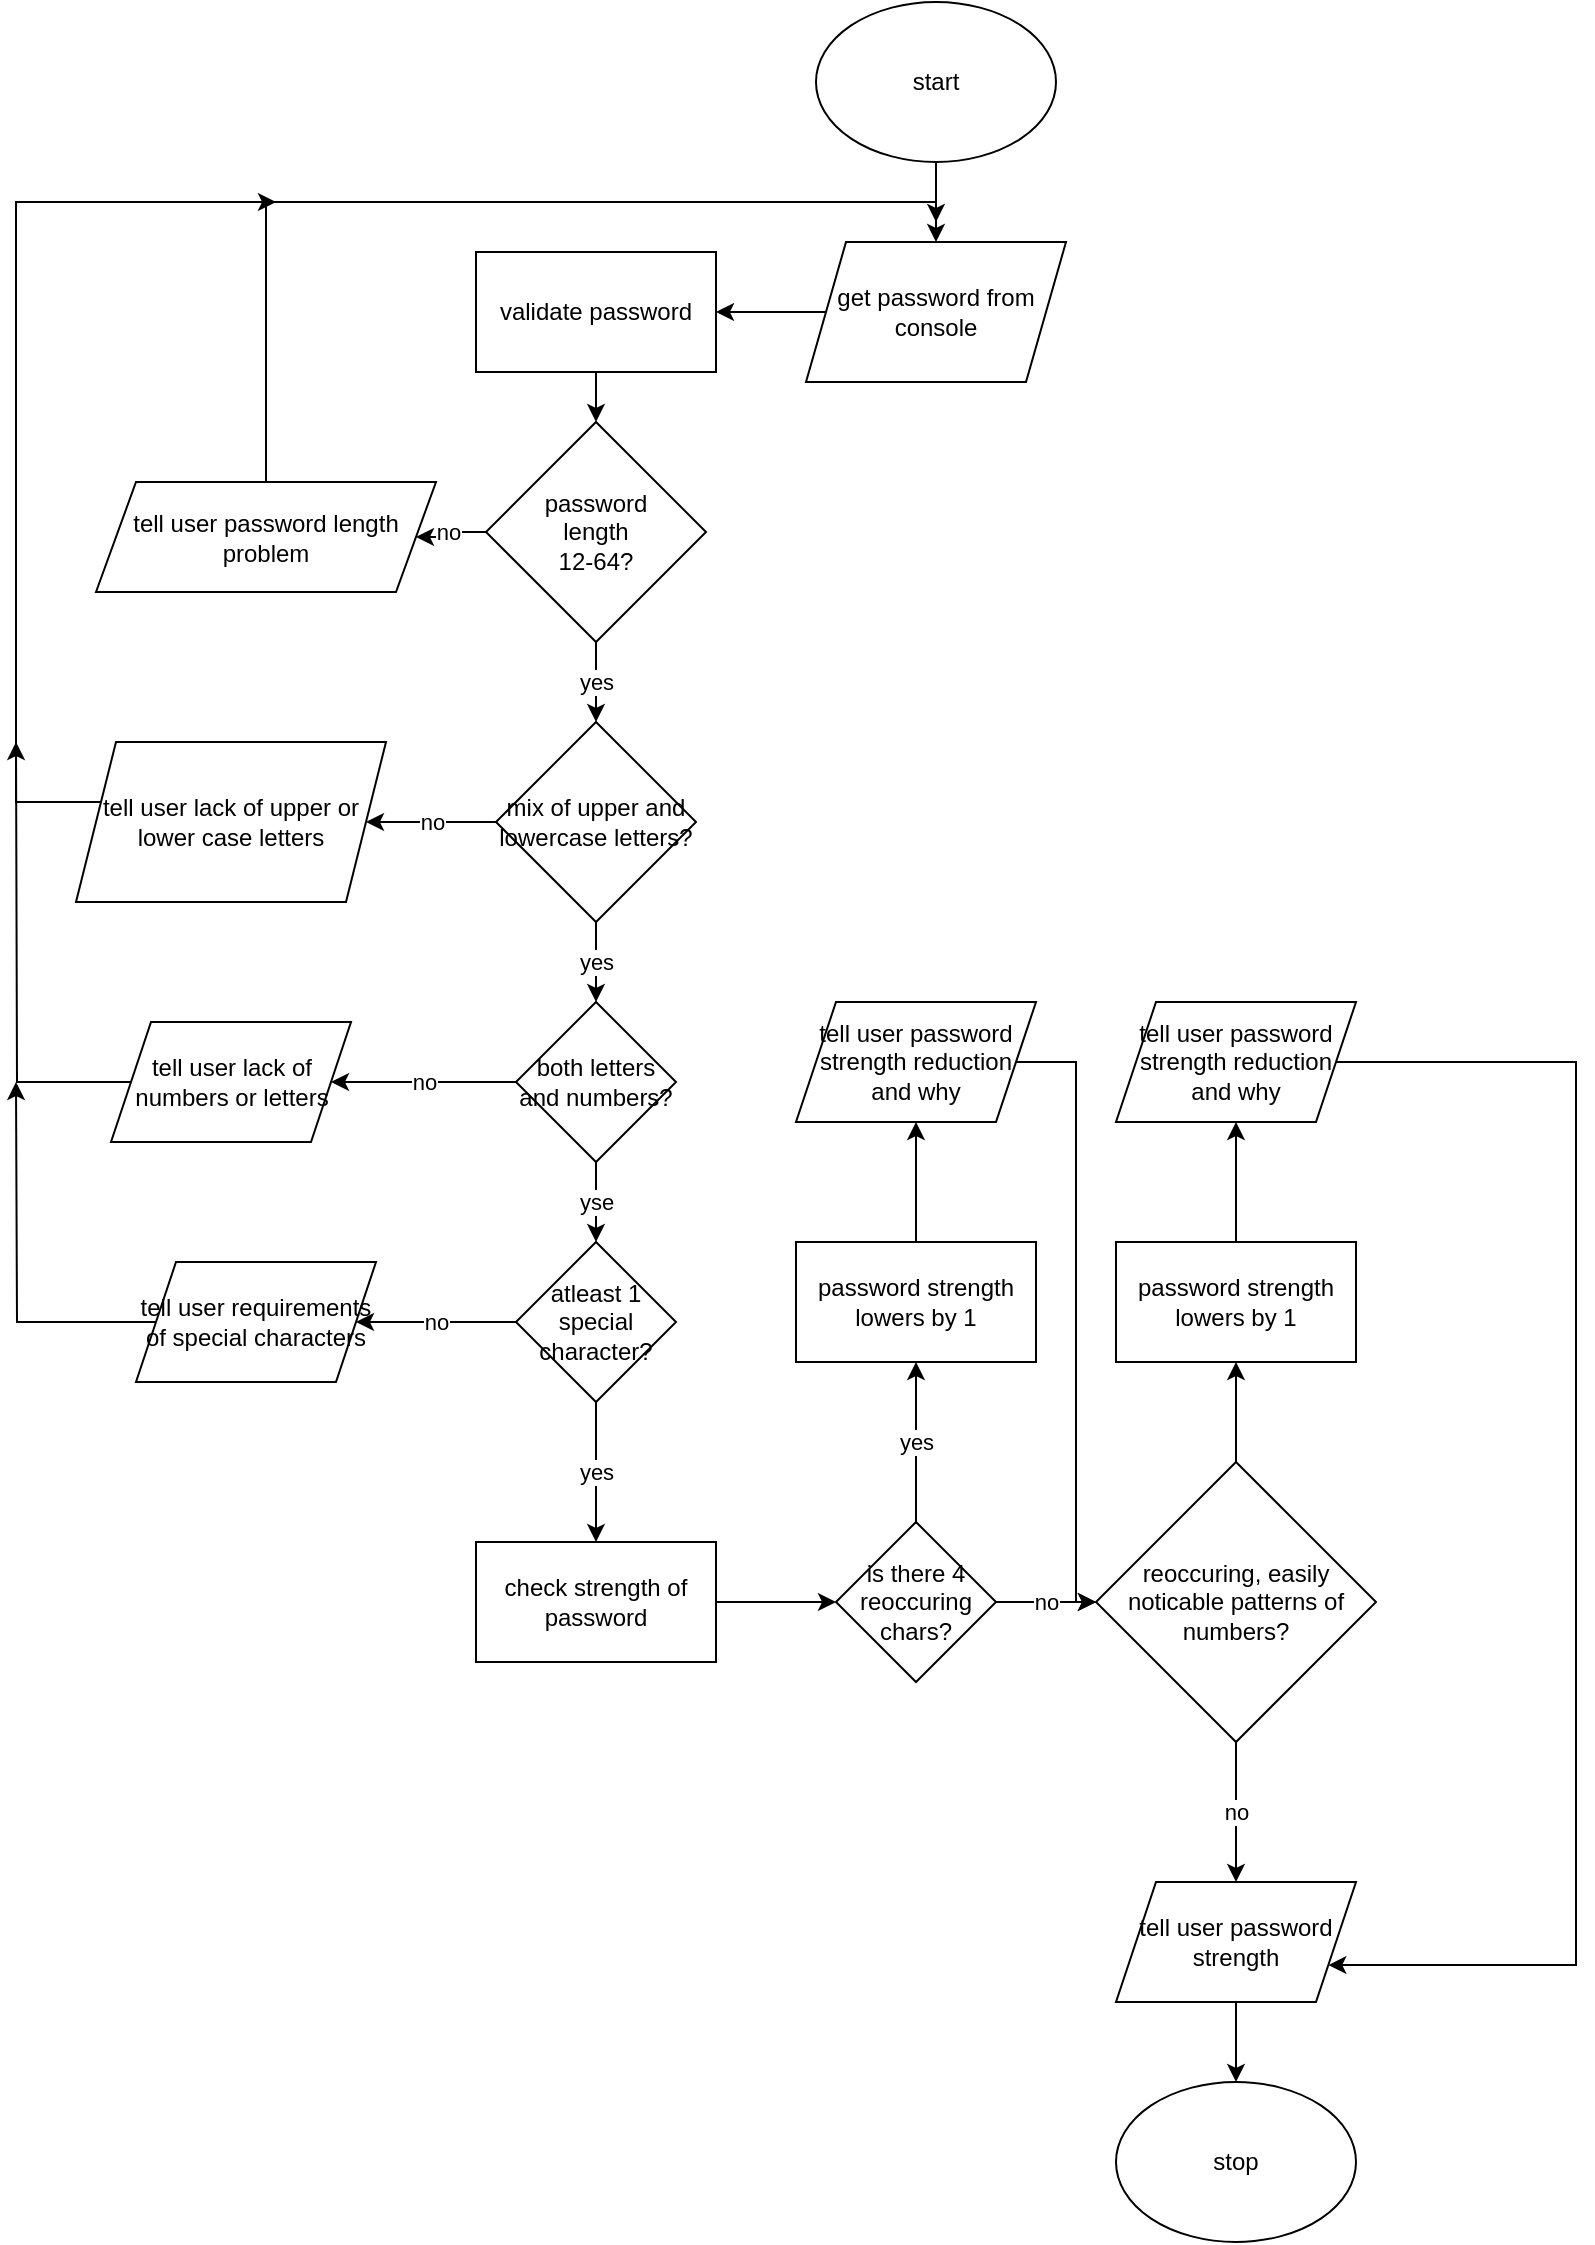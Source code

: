 <mxfile version="20.2.3" type="device"><diagram id="C5RBs43oDa-KdzZeNtuy" name="Page-1"><mxGraphModel dx="2190" dy="581" grid="1" gridSize="10" guides="1" tooltips="1" connect="1" arrows="1" fold="1" page="1" pageScale="1" pageWidth="827" pageHeight="1169" math="0" shadow="0"><root><mxCell id="WIyWlLk6GJQsqaUBKTNV-0"/><mxCell id="WIyWlLk6GJQsqaUBKTNV-1" parent="WIyWlLk6GJQsqaUBKTNV-0"/><mxCell id="ErRchd6yePhGpS-xYEB5-2" style="edgeStyle=orthogonalEdgeStyle;rounded=0;orthogonalLoop=1;jettySize=auto;html=1;" edge="1" parent="WIyWlLk6GJQsqaUBKTNV-1" source="ErRchd6yePhGpS-xYEB5-0" target="ErRchd6yePhGpS-xYEB5-1"><mxGeometry relative="1" as="geometry"/></mxCell><mxCell id="ErRchd6yePhGpS-xYEB5-0" value="start" style="ellipse;whiteSpace=wrap;html=1;" vertex="1" parent="WIyWlLk6GJQsqaUBKTNV-1"><mxGeometry x="320" y="40" width="120" height="80" as="geometry"/></mxCell><mxCell id="ErRchd6yePhGpS-xYEB5-4" style="edgeStyle=orthogonalEdgeStyle;rounded=0;orthogonalLoop=1;jettySize=auto;html=1;" edge="1" parent="WIyWlLk6GJQsqaUBKTNV-1" source="ErRchd6yePhGpS-xYEB5-1" target="ErRchd6yePhGpS-xYEB5-3"><mxGeometry relative="1" as="geometry"/></mxCell><mxCell id="ErRchd6yePhGpS-xYEB5-1" value="get password from console" style="shape=parallelogram;perimeter=parallelogramPerimeter;whiteSpace=wrap;html=1;fixedSize=1;" vertex="1" parent="WIyWlLk6GJQsqaUBKTNV-1"><mxGeometry x="315" y="160" width="130" height="70" as="geometry"/></mxCell><mxCell id="ErRchd6yePhGpS-xYEB5-6" style="edgeStyle=orthogonalEdgeStyle;rounded=0;orthogonalLoop=1;jettySize=auto;html=1;" edge="1" parent="WIyWlLk6GJQsqaUBKTNV-1" source="ErRchd6yePhGpS-xYEB5-3" target="ErRchd6yePhGpS-xYEB5-5"><mxGeometry relative="1" as="geometry"/></mxCell><mxCell id="ErRchd6yePhGpS-xYEB5-3" value="validate password" style="rounded=0;whiteSpace=wrap;html=1;" vertex="1" parent="WIyWlLk6GJQsqaUBKTNV-1"><mxGeometry x="150" y="165" width="120" height="60" as="geometry"/></mxCell><mxCell id="ErRchd6yePhGpS-xYEB5-7" value="no" style="edgeStyle=orthogonalEdgeStyle;rounded=0;orthogonalLoop=1;jettySize=auto;html=1;" edge="1" parent="WIyWlLk6GJQsqaUBKTNV-1" source="ErRchd6yePhGpS-xYEB5-5" target="ErRchd6yePhGpS-xYEB5-9"><mxGeometry relative="1" as="geometry"><mxPoint x="100" y="305" as="targetPoint"/></mxGeometry></mxCell><mxCell id="ErRchd6yePhGpS-xYEB5-11" value="yes" style="edgeStyle=orthogonalEdgeStyle;rounded=0;orthogonalLoop=1;jettySize=auto;html=1;" edge="1" parent="WIyWlLk6GJQsqaUBKTNV-1" source="ErRchd6yePhGpS-xYEB5-5" target="ErRchd6yePhGpS-xYEB5-12"><mxGeometry relative="1" as="geometry"><mxPoint x="210" y="440" as="targetPoint"/></mxGeometry></mxCell><mxCell id="ErRchd6yePhGpS-xYEB5-5" value="password&lt;br&gt;length&lt;br&gt;12-64?" style="rhombus;whiteSpace=wrap;html=1;" vertex="1" parent="WIyWlLk6GJQsqaUBKTNV-1"><mxGeometry x="155" y="250" width="110" height="110" as="geometry"/></mxCell><mxCell id="ErRchd6yePhGpS-xYEB5-10" style="edgeStyle=orthogonalEdgeStyle;rounded=0;orthogonalLoop=1;jettySize=auto;html=1;" edge="1" parent="WIyWlLk6GJQsqaUBKTNV-1" source="ErRchd6yePhGpS-xYEB5-9"><mxGeometry relative="1" as="geometry"><mxPoint x="380" y="150" as="targetPoint"/><Array as="points"><mxPoint x="45" y="140"/><mxPoint x="380" y="140"/></Array></mxGeometry></mxCell><mxCell id="ErRchd6yePhGpS-xYEB5-9" value="tell user password length problem" style="shape=parallelogram;perimeter=parallelogramPerimeter;whiteSpace=wrap;html=1;fixedSize=1;" vertex="1" parent="WIyWlLk6GJQsqaUBKTNV-1"><mxGeometry x="-40" y="280" width="170" height="55" as="geometry"/></mxCell><mxCell id="ErRchd6yePhGpS-xYEB5-13" value="no" style="edgeStyle=orthogonalEdgeStyle;rounded=0;orthogonalLoop=1;jettySize=auto;html=1;" edge="1" parent="WIyWlLk6GJQsqaUBKTNV-1" source="ErRchd6yePhGpS-xYEB5-12" target="ErRchd6yePhGpS-xYEB5-14"><mxGeometry relative="1" as="geometry"><mxPoint x="100" y="450" as="targetPoint"/></mxGeometry></mxCell><mxCell id="ErRchd6yePhGpS-xYEB5-16" value="yes" style="edgeStyle=orthogonalEdgeStyle;rounded=0;orthogonalLoop=1;jettySize=auto;html=1;" edge="1" parent="WIyWlLk6GJQsqaUBKTNV-1" source="ErRchd6yePhGpS-xYEB5-12" target="ErRchd6yePhGpS-xYEB5-17"><mxGeometry relative="1" as="geometry"><mxPoint x="210" y="580" as="targetPoint"/></mxGeometry></mxCell><mxCell id="ErRchd6yePhGpS-xYEB5-12" value="mix of upper and lowercase letters?" style="rhombus;whiteSpace=wrap;html=1;" vertex="1" parent="WIyWlLk6GJQsqaUBKTNV-1"><mxGeometry x="160" y="400" width="100" height="100" as="geometry"/></mxCell><mxCell id="ErRchd6yePhGpS-xYEB5-15" style="edgeStyle=orthogonalEdgeStyle;rounded=0;orthogonalLoop=1;jettySize=auto;html=1;" edge="1" parent="WIyWlLk6GJQsqaUBKTNV-1" source="ErRchd6yePhGpS-xYEB5-14"><mxGeometry relative="1" as="geometry"><mxPoint x="50" y="140" as="targetPoint"/><Array as="points"><mxPoint x="-80" y="440"/><mxPoint x="-80" y="140"/></Array></mxGeometry></mxCell><mxCell id="ErRchd6yePhGpS-xYEB5-14" value="tell user lack of upper or lower case letters" style="shape=parallelogram;perimeter=parallelogramPerimeter;whiteSpace=wrap;html=1;fixedSize=1;" vertex="1" parent="WIyWlLk6GJQsqaUBKTNV-1"><mxGeometry x="-50" y="410" width="155" height="80" as="geometry"/></mxCell><mxCell id="ErRchd6yePhGpS-xYEB5-18" value="no" style="edgeStyle=orthogonalEdgeStyle;rounded=0;orthogonalLoop=1;jettySize=auto;html=1;" edge="1" parent="WIyWlLk6GJQsqaUBKTNV-1" source="ErRchd6yePhGpS-xYEB5-17" target="ErRchd6yePhGpS-xYEB5-19"><mxGeometry relative="1" as="geometry"><mxPoint x="120" y="580" as="targetPoint"/></mxGeometry></mxCell><mxCell id="ErRchd6yePhGpS-xYEB5-21" value="yse" style="edgeStyle=orthogonalEdgeStyle;rounded=0;orthogonalLoop=1;jettySize=auto;html=1;" edge="1" parent="WIyWlLk6GJQsqaUBKTNV-1" source="ErRchd6yePhGpS-xYEB5-17" target="ErRchd6yePhGpS-xYEB5-22"><mxGeometry relative="1" as="geometry"><mxPoint x="210.0" y="700" as="targetPoint"/></mxGeometry></mxCell><mxCell id="ErRchd6yePhGpS-xYEB5-17" value="both letters and numbers?" style="rhombus;whiteSpace=wrap;html=1;" vertex="1" parent="WIyWlLk6GJQsqaUBKTNV-1"><mxGeometry x="170" y="540" width="80" height="80" as="geometry"/></mxCell><mxCell id="ErRchd6yePhGpS-xYEB5-20" style="edgeStyle=orthogonalEdgeStyle;rounded=0;orthogonalLoop=1;jettySize=auto;html=1;" edge="1" parent="WIyWlLk6GJQsqaUBKTNV-1" source="ErRchd6yePhGpS-xYEB5-19"><mxGeometry relative="1" as="geometry"><mxPoint x="-80" y="410" as="targetPoint"/></mxGeometry></mxCell><mxCell id="ErRchd6yePhGpS-xYEB5-19" value="tell user lack of numbers or letters" style="shape=parallelogram;perimeter=parallelogramPerimeter;whiteSpace=wrap;html=1;fixedSize=1;" vertex="1" parent="WIyWlLk6GJQsqaUBKTNV-1"><mxGeometry x="-32.5" y="550" width="120" height="60" as="geometry"/></mxCell><mxCell id="ErRchd6yePhGpS-xYEB5-23" value="no" style="edgeStyle=orthogonalEdgeStyle;rounded=0;orthogonalLoop=1;jettySize=auto;html=1;" edge="1" parent="WIyWlLk6GJQsqaUBKTNV-1" source="ErRchd6yePhGpS-xYEB5-22" target="ErRchd6yePhGpS-xYEB5-24"><mxGeometry relative="1" as="geometry"><mxPoint x="40" y="700" as="targetPoint"/></mxGeometry></mxCell><mxCell id="ErRchd6yePhGpS-xYEB5-26" value="yes" style="edgeStyle=orthogonalEdgeStyle;rounded=0;orthogonalLoop=1;jettySize=auto;html=1;" edge="1" parent="WIyWlLk6GJQsqaUBKTNV-1" source="ErRchd6yePhGpS-xYEB5-22" target="ErRchd6yePhGpS-xYEB5-29"><mxGeometry relative="1" as="geometry"><mxPoint x="210.0" y="800" as="targetPoint"/></mxGeometry></mxCell><mxCell id="ErRchd6yePhGpS-xYEB5-22" value="atleast 1 special character?&lt;br&gt;" style="rhombus;whiteSpace=wrap;html=1;" vertex="1" parent="WIyWlLk6GJQsqaUBKTNV-1"><mxGeometry x="170.0" y="660" width="80" height="80" as="geometry"/></mxCell><mxCell id="ErRchd6yePhGpS-xYEB5-25" style="edgeStyle=orthogonalEdgeStyle;rounded=0;orthogonalLoop=1;jettySize=auto;html=1;" edge="1" parent="WIyWlLk6GJQsqaUBKTNV-1" source="ErRchd6yePhGpS-xYEB5-24"><mxGeometry relative="1" as="geometry"><mxPoint x="-80" y="580" as="targetPoint"/></mxGeometry></mxCell><mxCell id="ErRchd6yePhGpS-xYEB5-24" value="tell user requirements of special characters" style="shape=parallelogram;perimeter=parallelogramPerimeter;whiteSpace=wrap;html=1;fixedSize=1;" vertex="1" parent="WIyWlLk6GJQsqaUBKTNV-1"><mxGeometry x="-20" y="670" width="120" height="60" as="geometry"/></mxCell><mxCell id="ErRchd6yePhGpS-xYEB5-33" style="edgeStyle=orthogonalEdgeStyle;rounded=0;orthogonalLoop=1;jettySize=auto;html=1;" edge="1" parent="WIyWlLk6GJQsqaUBKTNV-1" source="ErRchd6yePhGpS-xYEB5-29" target="ErRchd6yePhGpS-xYEB5-34"><mxGeometry relative="1" as="geometry"><mxPoint x="370" y="840" as="targetPoint"/></mxGeometry></mxCell><mxCell id="ErRchd6yePhGpS-xYEB5-29" value="check strength of password" style="rounded=0;whiteSpace=wrap;html=1;" vertex="1" parent="WIyWlLk6GJQsqaUBKTNV-1"><mxGeometry x="150" y="810" width="120" height="60" as="geometry"/></mxCell><mxCell id="ErRchd6yePhGpS-xYEB5-35" value="yes" style="edgeStyle=orthogonalEdgeStyle;rounded=0;orthogonalLoop=1;jettySize=auto;html=1;" edge="1" parent="WIyWlLk6GJQsqaUBKTNV-1" source="ErRchd6yePhGpS-xYEB5-34" target="ErRchd6yePhGpS-xYEB5-37"><mxGeometry relative="1" as="geometry"><mxPoint x="370" y="730" as="targetPoint"/></mxGeometry></mxCell><mxCell id="ErRchd6yePhGpS-xYEB5-41" value="no" style="edgeStyle=orthogonalEdgeStyle;rounded=0;orthogonalLoop=1;jettySize=auto;html=1;" edge="1" parent="WIyWlLk6GJQsqaUBKTNV-1" source="ErRchd6yePhGpS-xYEB5-34" target="ErRchd6yePhGpS-xYEB5-42"><mxGeometry relative="1" as="geometry"><mxPoint x="560" y="840" as="targetPoint"/></mxGeometry></mxCell><mxCell id="ErRchd6yePhGpS-xYEB5-34" value="is there 4 reoccuring chars?" style="rhombus;whiteSpace=wrap;html=1;" vertex="1" parent="WIyWlLk6GJQsqaUBKTNV-1"><mxGeometry x="330" y="800" width="80" height="80" as="geometry"/></mxCell><mxCell id="ErRchd6yePhGpS-xYEB5-38" style="edgeStyle=orthogonalEdgeStyle;rounded=0;orthogonalLoop=1;jettySize=auto;html=1;" edge="1" parent="WIyWlLk6GJQsqaUBKTNV-1" source="ErRchd6yePhGpS-xYEB5-37" target="ErRchd6yePhGpS-xYEB5-39"><mxGeometry relative="1" as="geometry"><mxPoint x="370" y="570" as="targetPoint"/></mxGeometry></mxCell><mxCell id="ErRchd6yePhGpS-xYEB5-37" value="password strength lowers by 1" style="rounded=0;whiteSpace=wrap;html=1;" vertex="1" parent="WIyWlLk6GJQsqaUBKTNV-1"><mxGeometry x="310" y="660" width="120" height="60" as="geometry"/></mxCell><mxCell id="ErRchd6yePhGpS-xYEB5-58" style="edgeStyle=orthogonalEdgeStyle;rounded=0;orthogonalLoop=1;jettySize=auto;html=1;entryX=0;entryY=0.5;entryDx=0;entryDy=0;" edge="1" parent="WIyWlLk6GJQsqaUBKTNV-1" source="ErRchd6yePhGpS-xYEB5-39" target="ErRchd6yePhGpS-xYEB5-42"><mxGeometry relative="1" as="geometry"><mxPoint x="450" y="850" as="targetPoint"/><Array as="points"><mxPoint x="450" y="570"/><mxPoint x="450" y="840"/></Array></mxGeometry></mxCell><mxCell id="ErRchd6yePhGpS-xYEB5-39" value="tell user password strength reduction and why" style="shape=parallelogram;perimeter=parallelogramPerimeter;whiteSpace=wrap;html=1;fixedSize=1;" vertex="1" parent="WIyWlLk6GJQsqaUBKTNV-1"><mxGeometry x="310" y="540" width="120" height="60" as="geometry"/></mxCell><mxCell id="ErRchd6yePhGpS-xYEB5-44" value="no" style="edgeStyle=orthogonalEdgeStyle;rounded=0;orthogonalLoop=1;jettySize=auto;html=1;" edge="1" parent="WIyWlLk6GJQsqaUBKTNV-1" source="ErRchd6yePhGpS-xYEB5-42" target="ErRchd6yePhGpS-xYEB5-45"><mxGeometry relative="1" as="geometry"><mxPoint x="540" y="1010" as="targetPoint"/></mxGeometry></mxCell><mxCell id="ErRchd6yePhGpS-xYEB5-54" style="edgeStyle=orthogonalEdgeStyle;rounded=0;orthogonalLoop=1;jettySize=auto;html=1;" edge="1" parent="WIyWlLk6GJQsqaUBKTNV-1" source="ErRchd6yePhGpS-xYEB5-42" target="ErRchd6yePhGpS-xYEB5-52"><mxGeometry relative="1" as="geometry"/></mxCell><mxCell id="ErRchd6yePhGpS-xYEB5-42" value="reoccuring, easily noticable patterns of numbers?" style="rhombus;whiteSpace=wrap;html=1;" vertex="1" parent="WIyWlLk6GJQsqaUBKTNV-1"><mxGeometry x="460" y="770" width="140" height="140" as="geometry"/></mxCell><mxCell id="ErRchd6yePhGpS-xYEB5-46" style="edgeStyle=orthogonalEdgeStyle;rounded=0;orthogonalLoop=1;jettySize=auto;html=1;" edge="1" parent="WIyWlLk6GJQsqaUBKTNV-1" source="ErRchd6yePhGpS-xYEB5-45" target="ErRchd6yePhGpS-xYEB5-47"><mxGeometry relative="1" as="geometry"><mxPoint x="540" y="1100" as="targetPoint"/></mxGeometry></mxCell><mxCell id="ErRchd6yePhGpS-xYEB5-45" value="tell user password strength" style="shape=parallelogram;perimeter=parallelogramPerimeter;whiteSpace=wrap;html=1;fixedSize=1;" vertex="1" parent="WIyWlLk6GJQsqaUBKTNV-1"><mxGeometry x="470" y="980" width="120" height="60" as="geometry"/></mxCell><mxCell id="ErRchd6yePhGpS-xYEB5-47" value="stop&lt;br&gt;" style="ellipse;whiteSpace=wrap;html=1;" vertex="1" parent="WIyWlLk6GJQsqaUBKTNV-1"><mxGeometry x="470" y="1080" width="120" height="80" as="geometry"/></mxCell><mxCell id="ErRchd6yePhGpS-xYEB5-56" style="edgeStyle=orthogonalEdgeStyle;rounded=0;orthogonalLoop=1;jettySize=auto;html=1;" edge="1" parent="WIyWlLk6GJQsqaUBKTNV-1" source="ErRchd6yePhGpS-xYEB5-52" target="ErRchd6yePhGpS-xYEB5-55"><mxGeometry relative="1" as="geometry"/></mxCell><mxCell id="ErRchd6yePhGpS-xYEB5-52" value="password strength lowers by 1" style="rounded=0;whiteSpace=wrap;html=1;" vertex="1" parent="WIyWlLk6GJQsqaUBKTNV-1"><mxGeometry x="470" y="660" width="120" height="60" as="geometry"/></mxCell><mxCell id="ErRchd6yePhGpS-xYEB5-61" style="edgeStyle=orthogonalEdgeStyle;rounded=0;orthogonalLoop=1;jettySize=auto;html=1;entryX=1;entryY=0.75;entryDx=0;entryDy=0;" edge="1" parent="WIyWlLk6GJQsqaUBKTNV-1" source="ErRchd6yePhGpS-xYEB5-55" target="ErRchd6yePhGpS-xYEB5-45"><mxGeometry relative="1" as="geometry"><Array as="points"><mxPoint x="700" y="570"/><mxPoint x="700" y="1022"/></Array></mxGeometry></mxCell><mxCell id="ErRchd6yePhGpS-xYEB5-55" value="tell user password strength reduction and why" style="shape=parallelogram;perimeter=parallelogramPerimeter;whiteSpace=wrap;html=1;fixedSize=1;" vertex="1" parent="WIyWlLk6GJQsqaUBKTNV-1"><mxGeometry x="470" y="540" width="120" height="60" as="geometry"/></mxCell></root></mxGraphModel></diagram></mxfile>